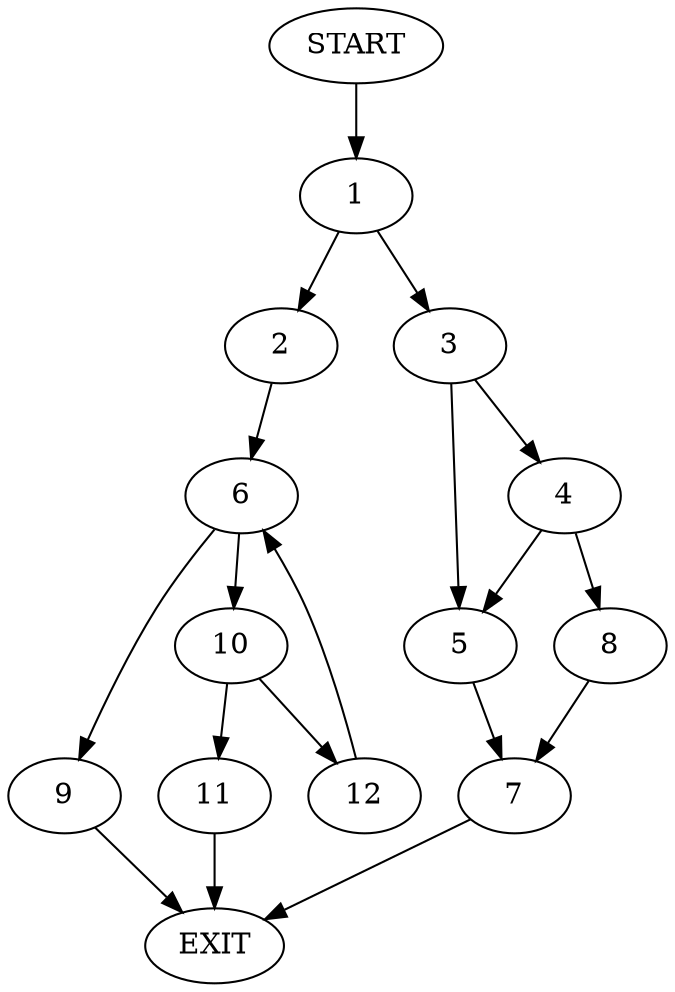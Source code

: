 digraph {
0 [label="START"]
13 [label="EXIT"]
0 -> 1
1 -> 2
1 -> 3
3 -> 4
3 -> 5
2 -> 6
5 -> 7
4 -> 8
4 -> 5
8 -> 7
7 -> 13
6 -> 9
6 -> 10
10 -> 11
10 -> 12
9 -> 13
11 -> 13
12 -> 6
}
